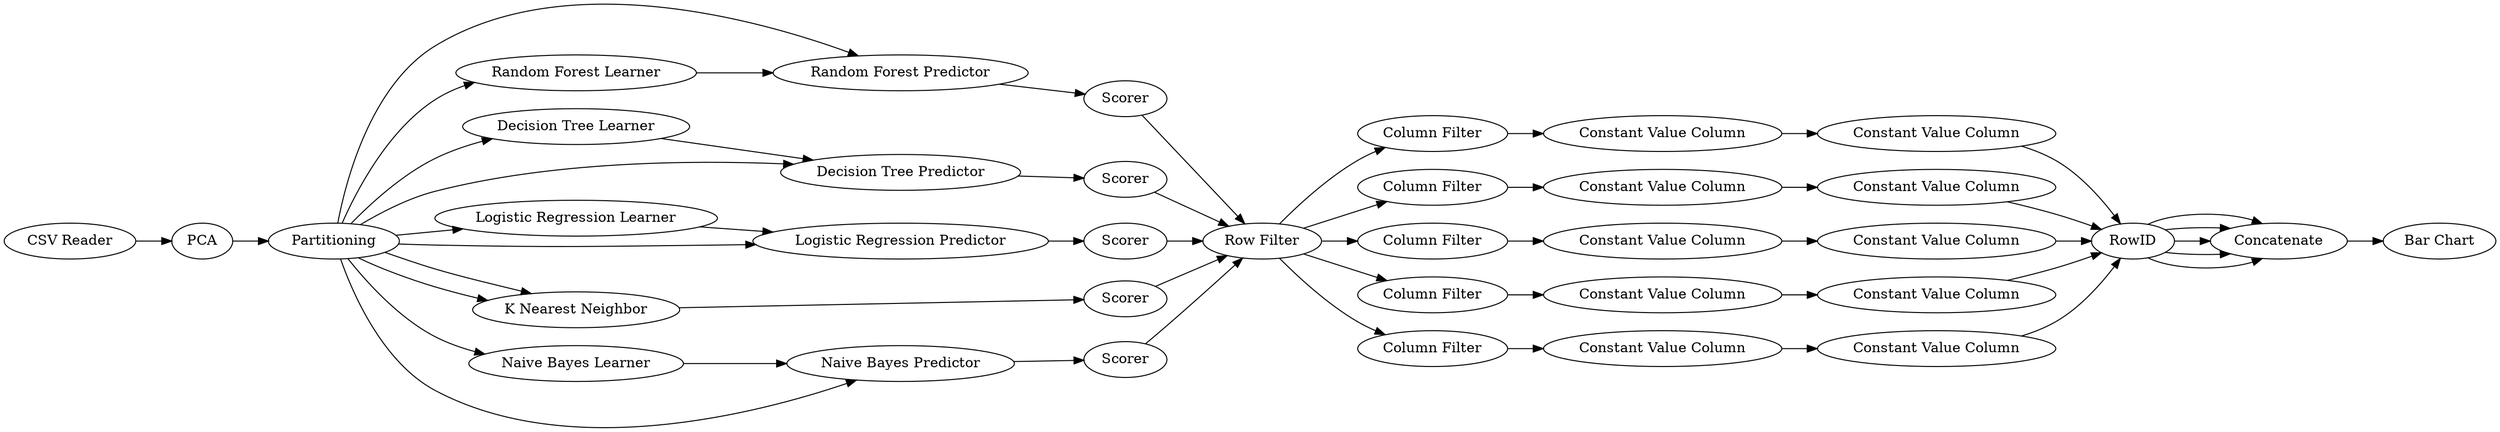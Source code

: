 digraph {
	1 [label="CSV Reader"]
	2 [label=Partitioning]
	5 [label="Random Forest Predictor"]
	6 [label="Random Forest Learner"]
	8 [label=Scorer]
	9 [label=PCA]
	10 [label="Decision Tree Learner"]
	11 [label="Decision Tree Predictor"]
	12 [label=Scorer]
	15 [label=Scorer]
	16 [label="Logistic Regression Learner"]
	17 [label="Logistic Regression Predictor"]
	19 [label=Scorer]
	20 [label="K Nearest Neighbor"]
	21 [label="Naive Bayes Learner"]
	22 [label="Naive Bayes Predictor"]
	23 [label=Scorer]
	30 [label=Concatenate]
	36 [label="Bar Chart"]
	14 [label="Row Filter"]
	18 [label=RowID]
	37 [label="Constant Value Column"]
	38 [label="Constant Value Column"]
	39 [label="Column Filter"]
	14 [label="Row Filter"]
	18 [label=RowID]
	41 [label="Constant Value Column"]
	42 [label="Constant Value Column"]
	43 [label="Column Filter"]
	14 [label="Row Filter"]
	18 [label=RowID]
	45 [label="Constant Value Column"]
	46 [label="Constant Value Column"]
	47 [label="Column Filter"]
	14 [label="Row Filter"]
	18 [label=RowID]
	49 [label="Constant Value Column"]
	50 [label="Constant Value Column"]
	51 [label="Column Filter"]
	14 [label="Row Filter"]
	18 [label=RowID]
	53 [label="Constant Value Column"]
	54 [label="Constant Value Column"]
	55 [label="Column Filter"]
	14 -> 39
	37 -> 38
	38 -> 18
	39 -> 37
	14 -> 43
	41 -> 42
	42 -> 18
	43 -> 41
	14 -> 47
	45 -> 46
	46 -> 18
	47 -> 45
	14 -> 51
	49 -> 50
	50 -> 18
	51 -> 49
	14 -> 55
	53 -> 54
	54 -> 18
	55 -> 53
	1 -> 9
	2 -> 6
	2 -> 5
	2 -> 10
	2 -> 11
	2 -> 16
	2 -> 17
	2 -> 22
	2 -> 20
	2 -> 20
	2 -> 21
	5 -> 8
	6 -> 5
	8 -> 14
	9 -> 2
	10 -> 11
	11 -> 12
	12 -> 14
	15 -> 14
	16 -> 17
	17 -> 15
	19 -> 14
	20 -> 19
	21 -> 22
	22 -> 23
	23 -> 14
	30 -> 36
	18 -> 30
	18 -> 30
	18 -> 30
	18 -> 30
	18 -> 30
	rankdir=LR
}
